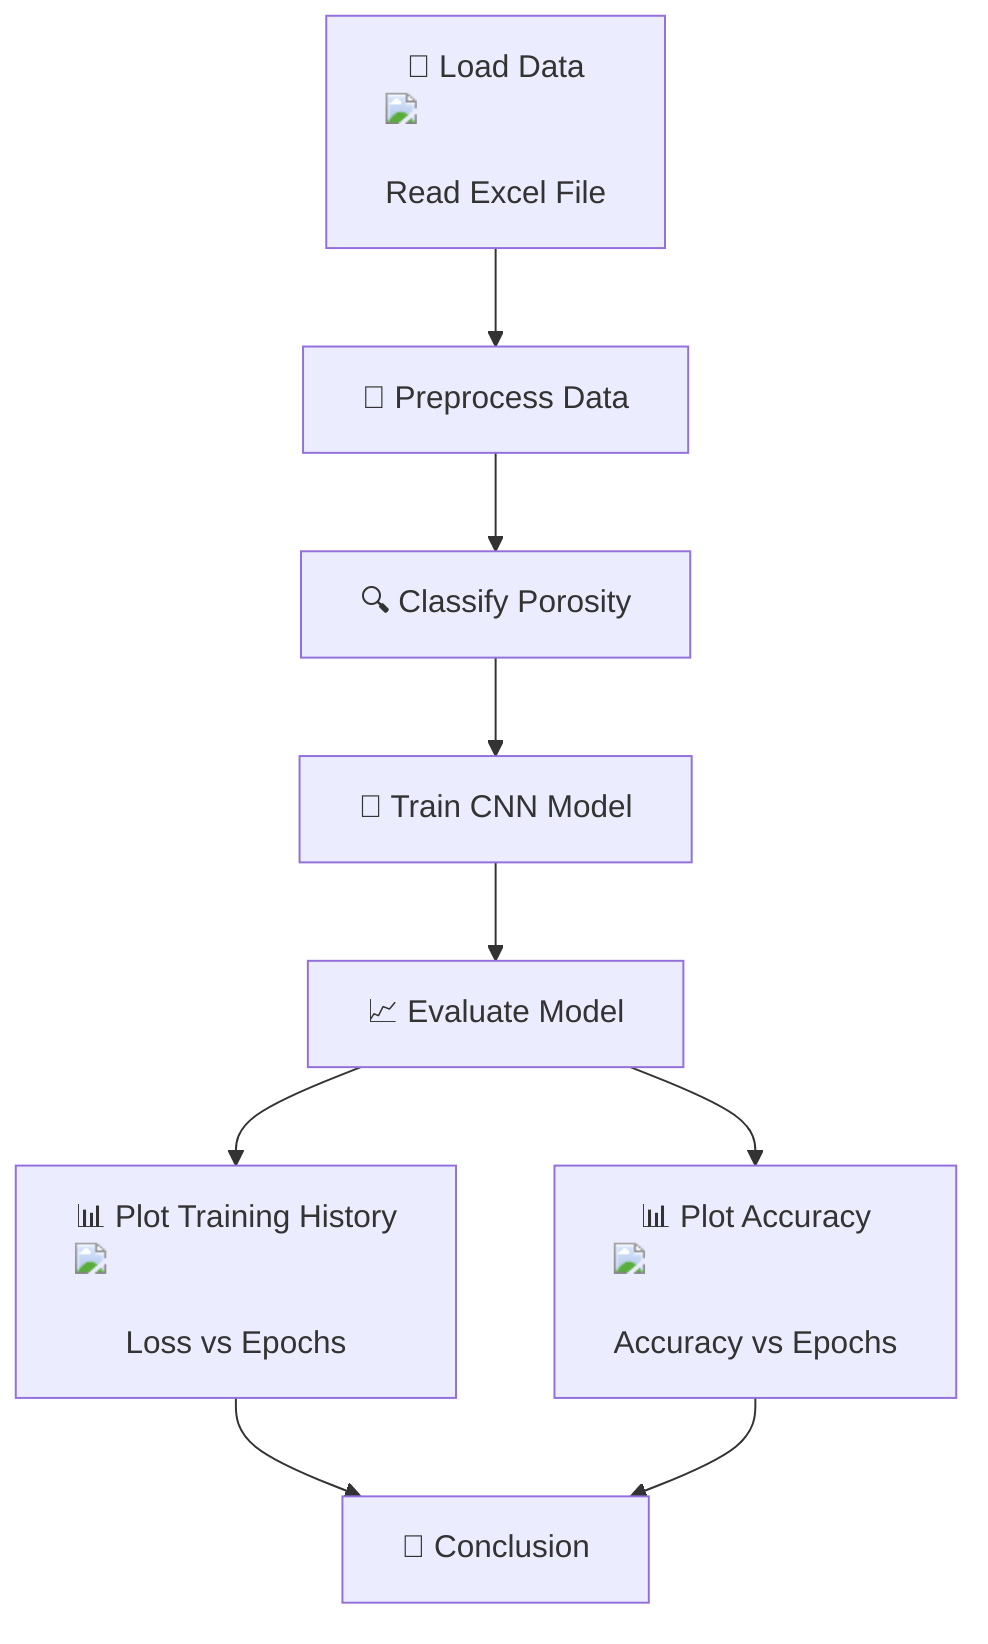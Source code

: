 graph TD;
    A["📂 Load Data <img src='file.svg' /> <br/> Read Excel File"] --> B["🤖 Preprocess Data"];
    B --> C["🔍 Classify Porosity"];
    C --> D["🧪 Train CNN Model"];
    D --> E["📈 Evaluate Model"];
    E --> F["📊 Plot Training History <img src='hist_template.svg' /> <br/> Loss vs Epochs"];
    E --> G["📊 Plot Accuracy <img src='hist_template.svg' /> <br/> Accuracy vs Epochs"];
    F --> H["📜 Conclusion"];
    G --> H;